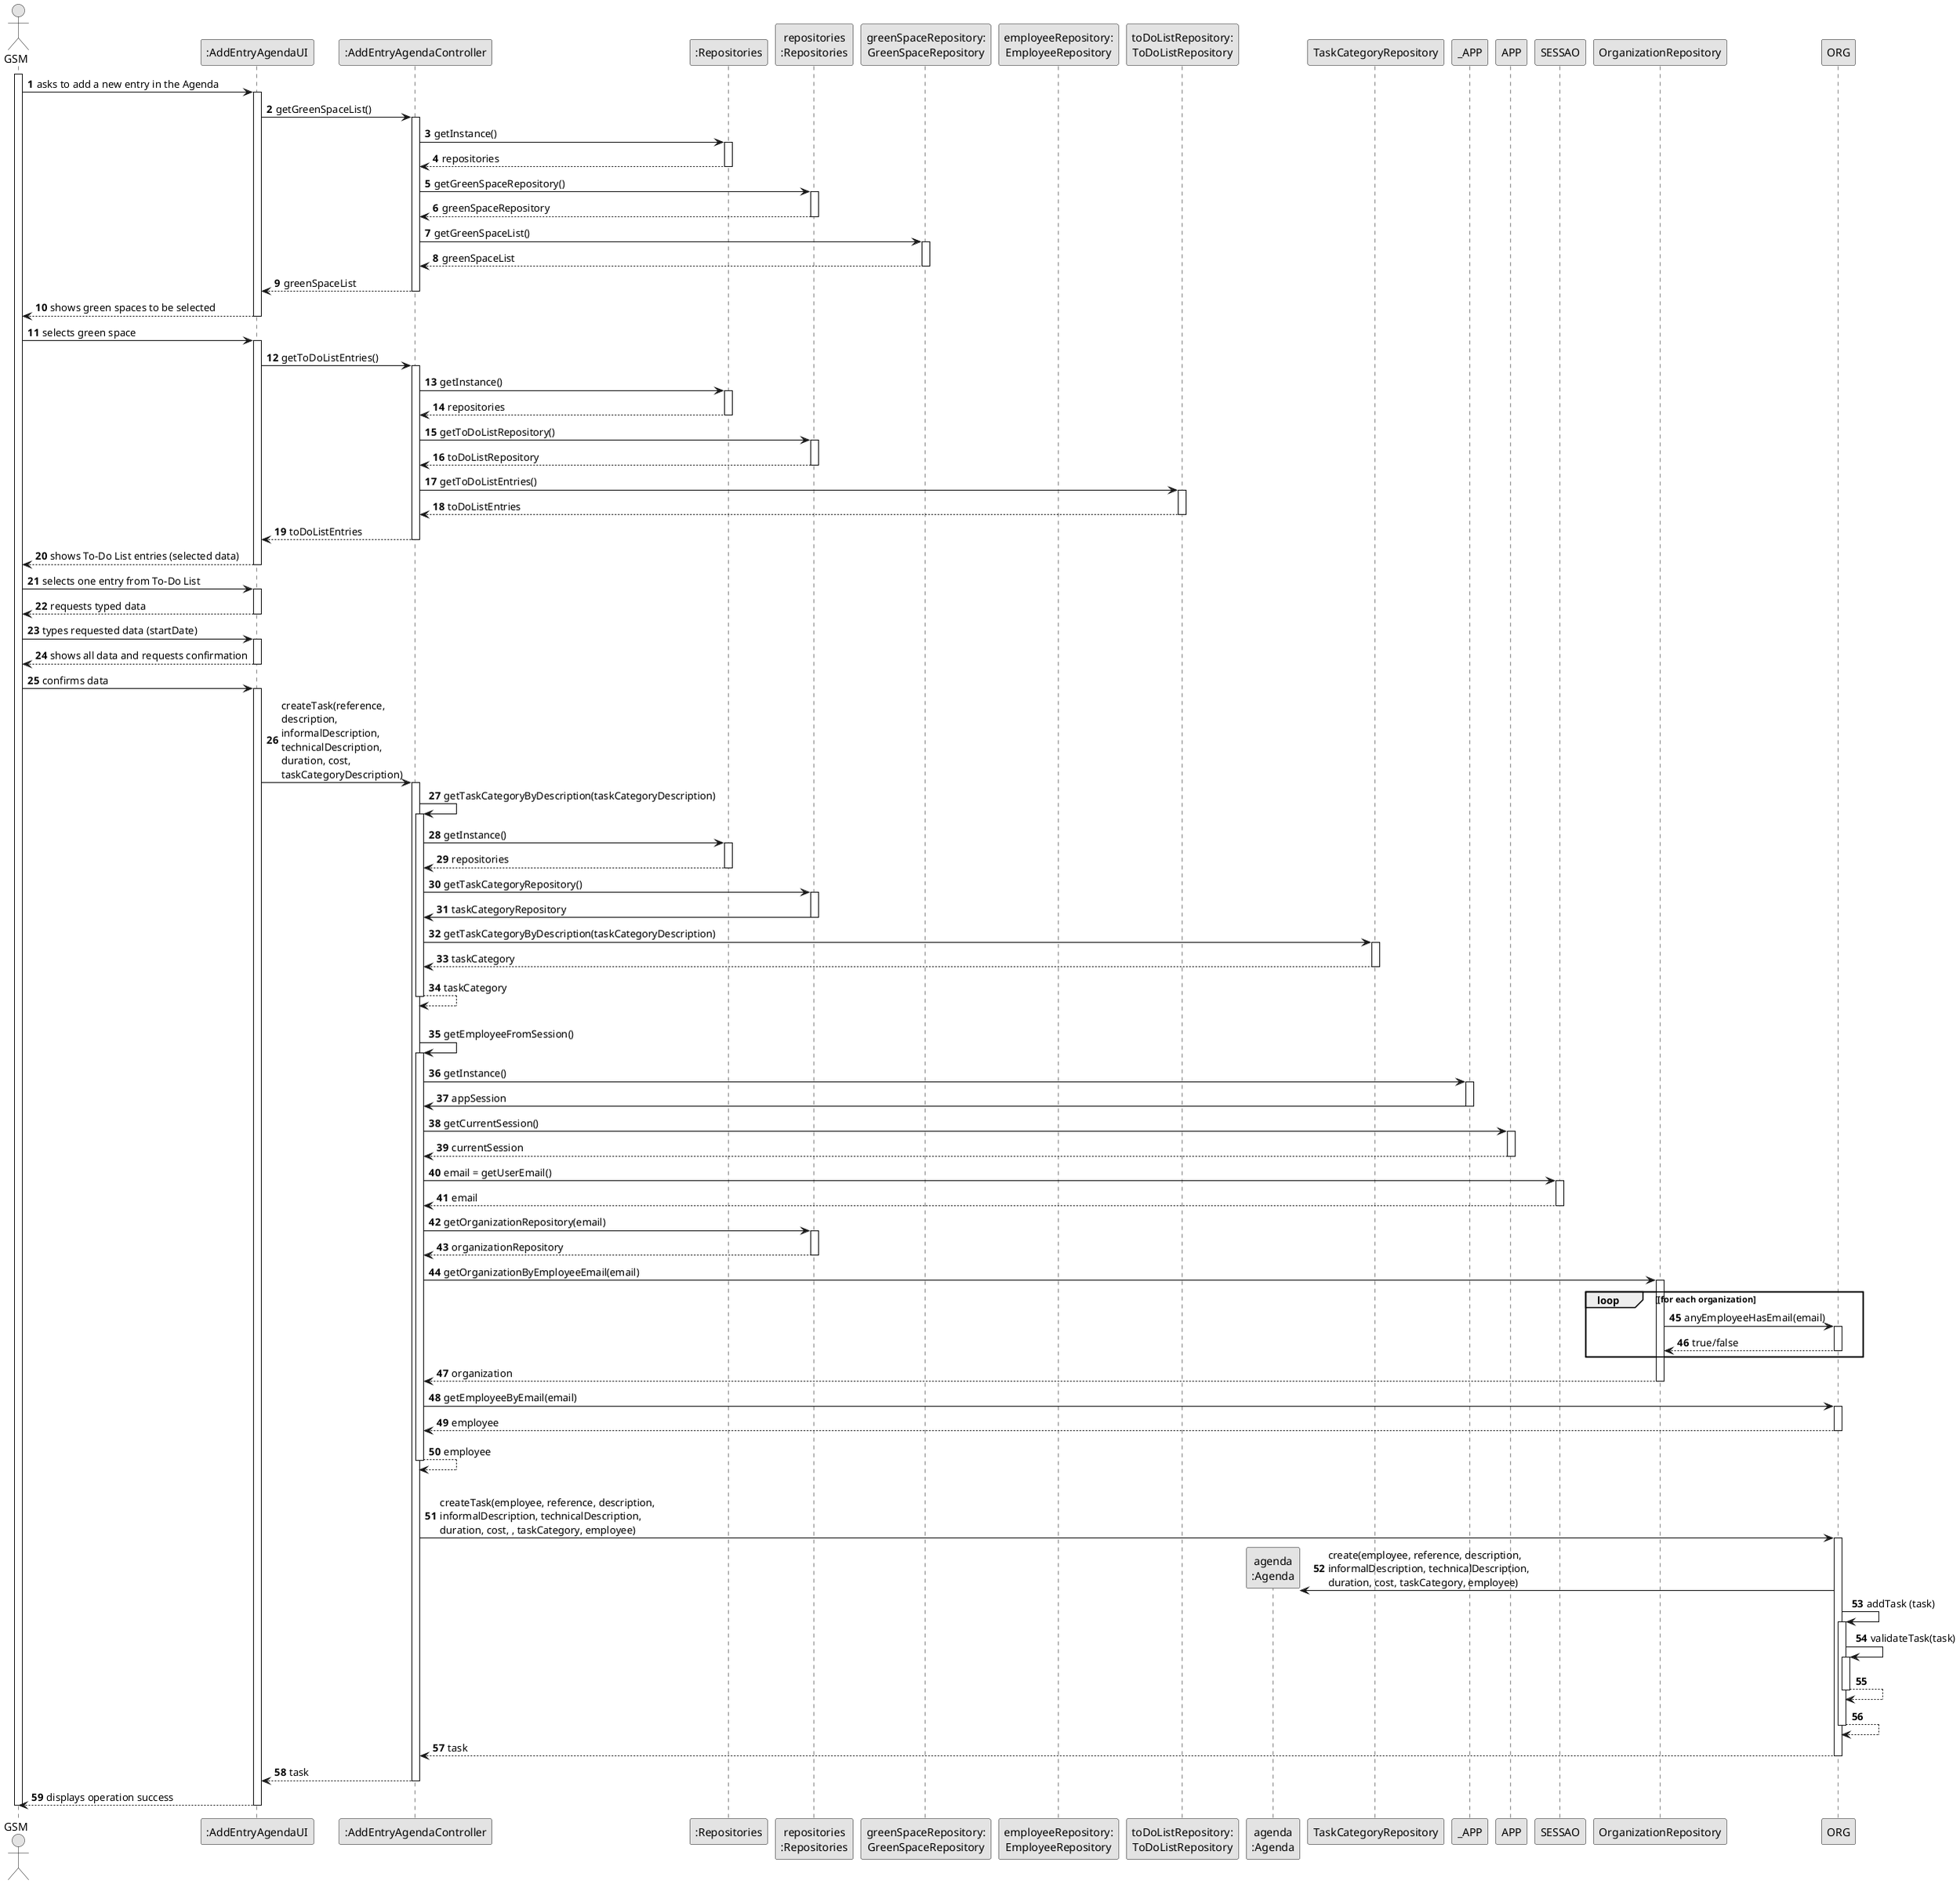 @startuml
skinparam monochrome true
skinparam packageStyle rectangle
skinparam shadowing false

autonumber

'hide footbox
actor "GSM" as ADM
participant ":AddEntryAgendaUI" as UI
participant ":AddEntryAgendaController" as CTRL
participant ":Repositories" as RepositorySingleton
participant "repositories\n:Repositories" as PLAT
participant "greenSpaceRepository:\nGreenSpaceRepository" as GreenSpaceRepository
participant "employeeRepository:\nEmployeeRepository" as EmployeeRepository
participant "toDoListRepository:\nToDoListRepository" as ToDoListRepository
participant "agenda\n:Agenda" as TAREFA

activate ADM

        ADM -> UI :  asks to add a new entry in the Agenda

        activate UI

            UI -> CTRL : getGreenSpaceList()
            activate CTRL

                CTRL -> RepositorySingleton : getInstance()
                activate RepositorySingleton

                    RepositorySingleton --> CTRL: repositories
                deactivate RepositorySingleton

                CTRL -> PLAT : getGreenSpaceRepository()
                activate PLAT

                    PLAT --> CTRL: greenSpaceRepository
                deactivate PLAT

                CTRL -> GreenSpaceRepository : getGreenSpaceList()
                activate GreenSpaceRepository

                    GreenSpaceRepository --> CTRL : greenSpaceList
                deactivate GreenSpaceRepository

                CTRL --> UI : greenSpaceList
            deactivate CTRL

            UI --> ADM : shows green spaces to be selected
        deactivate UI

    ADM -> UI : selects green space
    activate UI

UI -> CTRL : getToDoListEntries()
            activate CTRL

                CTRL -> RepositorySingleton : getInstance()
                activate RepositorySingleton

                    RepositorySingleton --> CTRL: repositories
                deactivate RepositorySingleton

                CTRL -> PLAT : getToDoListRepository()
                activate PLAT

                    PLAT --> CTRL: toDoListRepository
                deactivate PLAT

                CTRL -> ToDoListRepository : getToDoListEntries()
                activate ToDoListRepository

                    ToDoListRepository --> CTRL : toDoListEntries
                deactivate ToDoListRepository

                CTRL --> UI : toDoListEntries
            deactivate CTRL

            UI --> ADM : shows To-Do List entries (selected data)
        deactivate UI

    ADM -> UI : selects one entry from To-Do List
    activate UI

        UI --> ADM : requests typed data
    deactivate UI

    ADM -> UI : types requested data (startDate)
    activate UI

        UI --> ADM : shows all data and requests confirmation
    deactivate UI

    ADM -> UI : confirms data
    activate UI

        UI -> CTRL : createTask(reference,\ndescription,\ninformalDescription,\ntechnicalDescription,\nduration, cost,\ntaskCategoryDescription)
        activate CTRL

            CTRL -> CTRL : getTaskCategoryByDescription(taskCategoryDescription)
            activate CTRL

                CTRL -> RepositorySingleton : getInstance()
                activate RepositorySingleton

                    RepositorySingleton --> CTRL: repositories
                deactivate RepositorySingleton

                CTRL -> PLAT : getTaskCategoryRepository()
                activate PLAT

                    PLAT -> CTRL : taskCategoryRepository
                deactivate PLAT

                CTRL -> TaskCategoryRepository : getTaskCategoryByDescription(taskCategoryDescription)
                activate TaskCategoryRepository

                    TaskCategoryRepository --> CTRL : taskCategory
                deactivate TaskCategoryRepository
                    CTRL --> CTRL : taskCategory
            deactivate CTRL

            |||
            CTRL -> CTRL : getEmployeeFromSession()
            activate CTRL

                CTRL -> _APP: getInstance()
                activate _APP
                    _APP -> CTRL: appSession
                deactivate _APP


                CTRL -> APP: getCurrentSession()
                activate APP

                    APP --> CTRL: currentSession
                deactivate APP

                CTRL -> SESSAO: email = getUserEmail()
                activate SESSAO

                    SESSAO --> CTRL: email
                deactivate SESSAO


                CTRL -> PLAT: getOrganizationRepository(email)
                activate PLAT

                    PLAT --> CTRL: organizationRepository
                deactivate PLAT


                CTRL -> OrganizationRepository: getOrganizationByEmployeeEmail(email)
                activate OrganizationRepository

                    loop [for each organization
                        OrganizationRepository -> ORG : anyEmployeeHasEmail(email)
                        activate ORG

                             ORG --> OrganizationRepository : true/false
                        deactivate ORG
                    end
                    OrganizationRepository --> CTRL : organization
                deactivate OrganizationRepository

                CTRL -> ORG: getEmployeeByEmail(email)
                activate ORG

                    ORG --> CTRL : employee
                deactivate ORG

                CTRL --> CTRL : employee
            deactivate CTRL

            |||
            CTRL -> ORG: createTask(employee, reference, description,\ninformalDescription, technicalDescription,\nduration, cost, , taskCategory, employee)
            activate ORG

                ORG -> TAREFA**: create(employee, reference, description,\ninformalDescription, technicalDescription,\nduration, cost, taskCategory, employee)
                ORG -> ORG: addTask (task)


                activate ORG
                    ORG -> ORG: validateTask(task)
                    activate ORG
                        ORG --> ORG
                    deactivate ORG

                    ORG --> ORG
                deactivate ORG

                ORG --> CTRL : task

            deactivate ORG

            CTRL --> UI: task
            deactivate CTRL
            UI --> ADM: displays operation success
    deactivate UI

deactivate ADM

@enduml